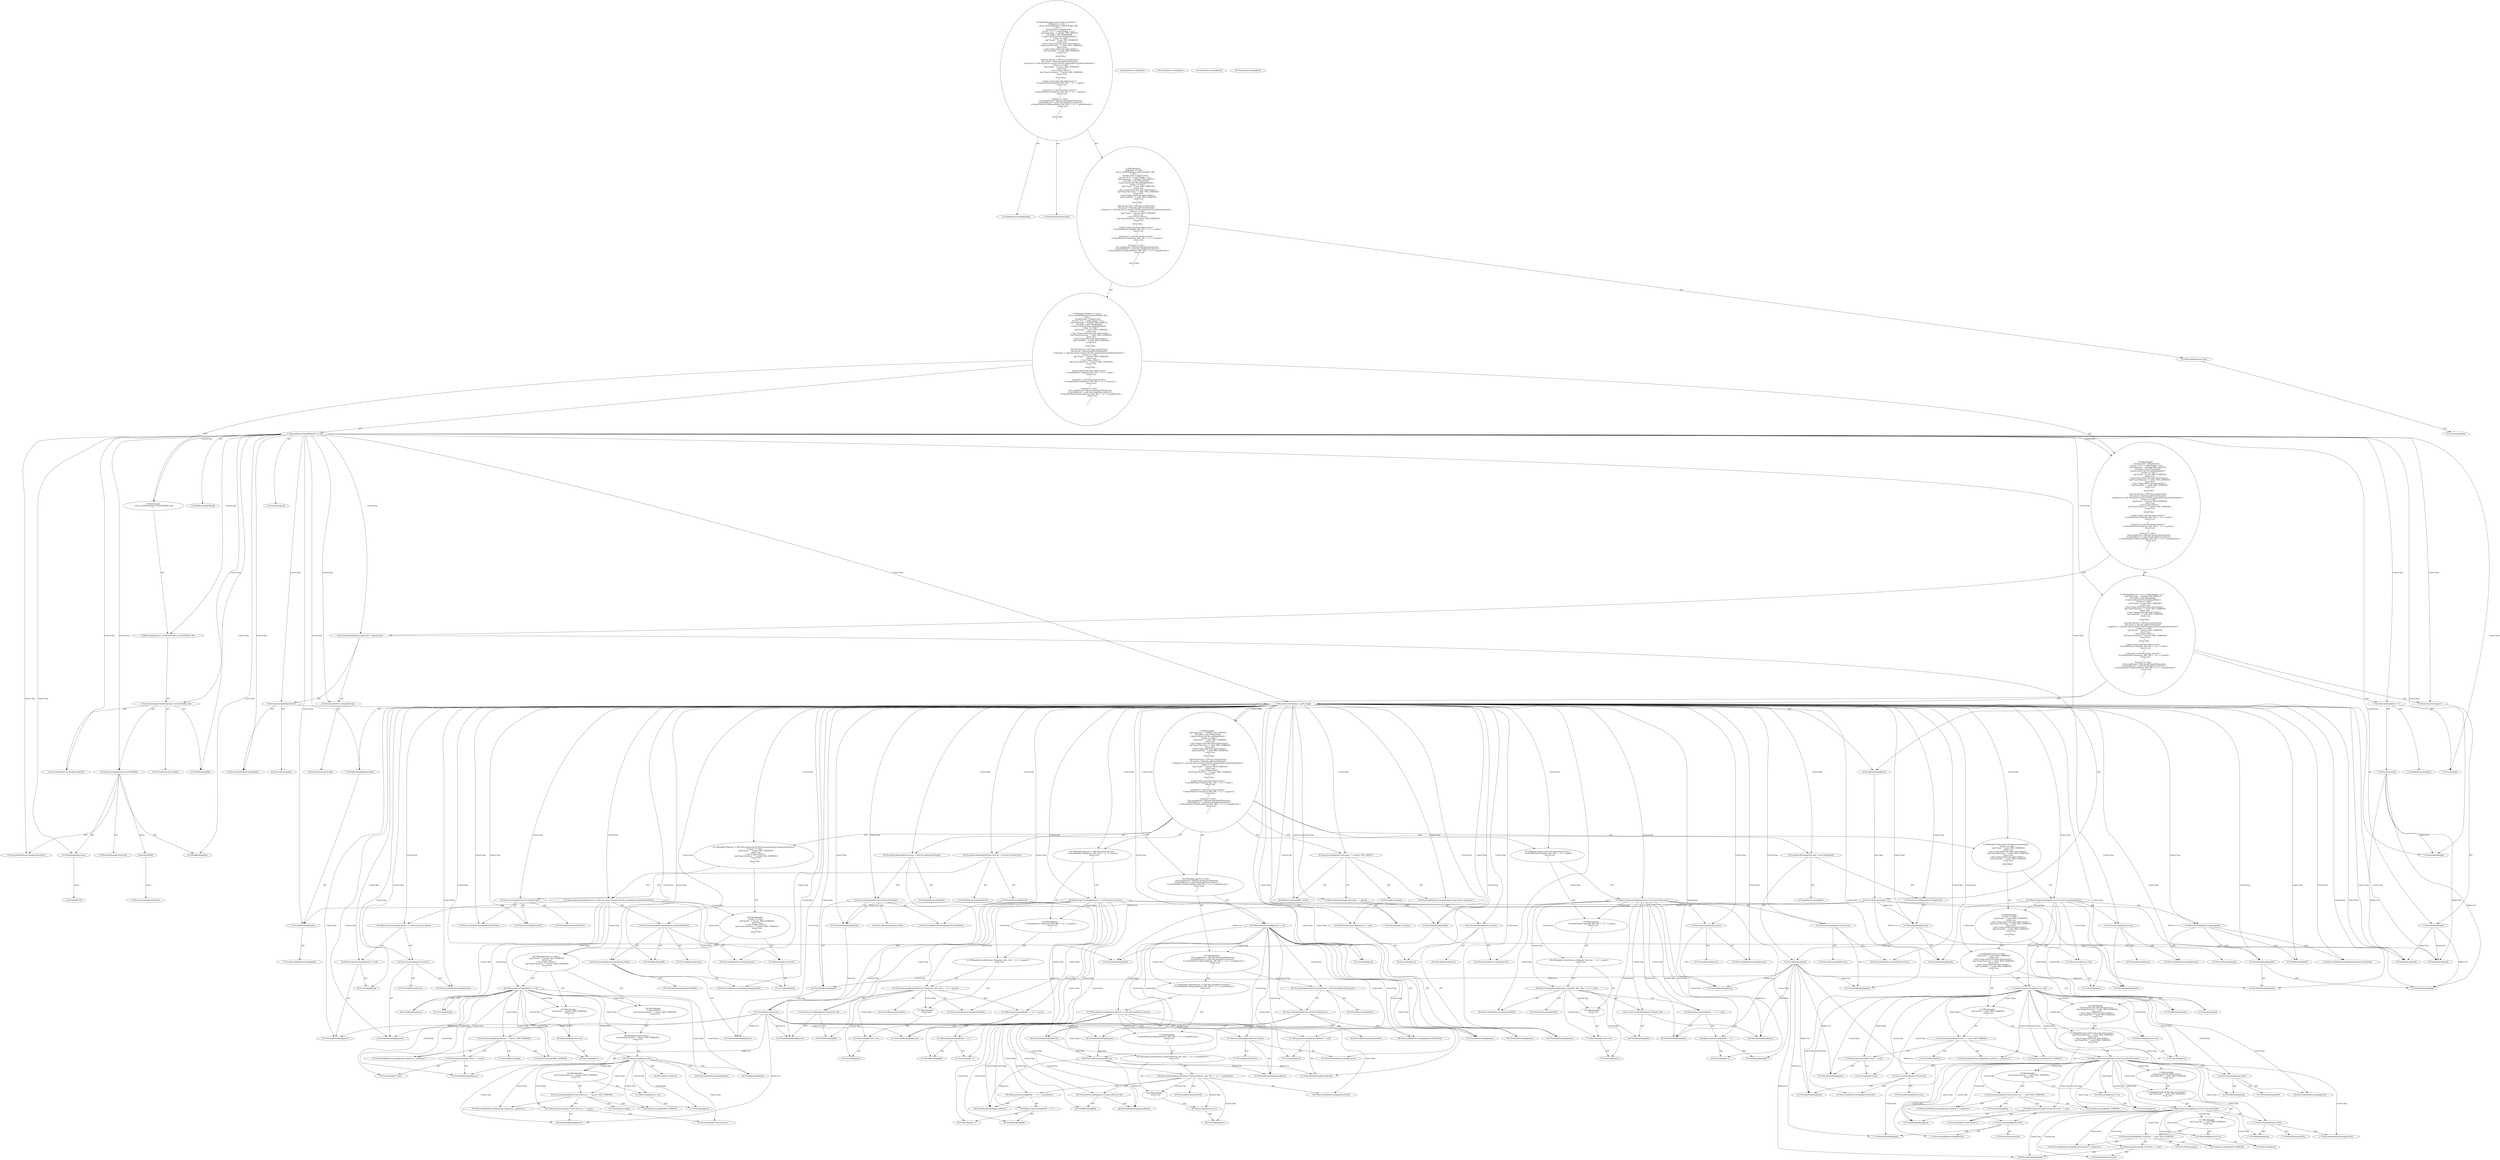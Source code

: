 digraph "checkFile#?" {
0 [label="2:CtTypeReferenceImpl@boolean" shape=ellipse]
1 [label="2:CtVirtualElement@checkFile" shape=ellipse]
2 [label="3:CtFieldReadImpl@filepath" shape=ellipse]
3 [label="3:CtLiteralImpl@null" shape=ellipse]
4 [label="3:CtBinaryOperatorImpl@filepath == null" shape=ellipse]
5 [label="4:CtExecutableReferenceImpl@checkFile()" shape=ellipse]
6 [label="4:CtVirtualElement@checkFile" shape=ellipse]
7 [label="4:CtExecutableReferenceImpl@resolveFile()" shape=ellipse]
8 [label="4:CtVirtualElement@resolveFile" shape=ellipse]
9 [label="4:CtFieldReadImpl@project" shape=ellipse]
10 [label="4:CtFieldReadImpl@file" shape=ellipse]
11 [label="4:CtInvocationImpl@project.resolveFile(file)" shape=ellipse]
12 [label="4:CtFieldReadImpl@file" shape=ellipse]
13 [label="4:CtInvocationImpl@checkFile(project.resolveFile(file), file)" shape=ellipse]
14 [label="4:CtReturnImpl@return checkFile(project.resolveFile(file), file)" shape=ellipse]
15 [label="3:CtBlockImpl@\{
    return checkFile(project.resolveFile(file), file);
\}" shape=ellipse]
16 [label="6:CtVirtualElement@String[]" shape=ellipse]
17 [label="6:CtArrayTypeReferenceImpl@String[]" shape=ellipse]
18 [label="6:CtExecutableReferenceImpl@list()" shape=ellipse]
19 [label="6:CtVirtualElement@list" shape=ellipse]
20 [label="6:CtFieldReadImpl@filepath" shape=ellipse]
21 [label="6:CtInvocationImpl@filepath.list()" shape=ellipse]
22 [label="6:CtVirtualElement@paths" shape=ellipse]
23 [label="6:CtLocalVariableImpl@String[] paths = filepath.list()" shape=ellipse]
24 [label="7:CtTypeReferenceImpl@int" shape=ellipse]
25 [label="7:CtLiteralImpl@0" shape=ellipse]
26 [label="7:CtVirtualElement@i" shape=ellipse]
27 [label="7:CtLocalVariableImpl@int i = 0" shape=ellipse]
28 [label="7:CtVariableReadImpl@i" shape=ellipse]
29 [label="7:CtVariableReadImpl@paths" shape=ellipse]
30 [label="7:CtLocalVariableReferenceImpl@paths" shape=ellipse]
31 [label="7:CtFieldReadImpl@paths.length" shape=ellipse]
32 [label="7:CtBinaryOperatorImpl@i < paths.length" shape=ellipse]
33 [label="7:CtVariableWriteImpl@i" shape=ellipse]
34 [label="7:CtUnaryOperatorImpl@++i" shape=ellipse]
35 [label="8:CtExecutableReferenceImpl@log(java.lang.String,<unknown>)" shape=ellipse]
36 [label="8:CtVirtualElement@log" shape=ellipse]
37 [label="8:CtLiteralImpl@\"Searching \"" shape=ellipse]
38 [label="8:CtVariableReadImpl@paths" shape=ellipse]
39 [label="8:CtVariableReadImpl@i" shape=ellipse]
40 [label="8:CtArrayReadImpl@paths[i]" shape=ellipse]
41 [label="8:CtBinaryOperatorImpl@\"Searching \" + paths[i]" shape=ellipse]
42 [label="8:CtTypeAccessImpl@MSG_DEBUG" shape=ellipse]
43 [label="8:CtInvocationImpl@log(\"Searching \" + paths[i], MSG_DEBUG)" shape=ellipse]
44 [label="9:CtTypeReferenceImpl@File" shape=ellipse]
45 [label="9:CtTypeReferenceImpl@File" shape=ellipse]
46 [label="9:CtVariableReadImpl@paths" shape=ellipse]
47 [label="9:CtVariableReadImpl@i" shape=ellipse]
48 [label="9:CtArrayReadImpl@paths[i]" shape=ellipse]
49 [label="9:CtConstructorCallImpl@new File(paths[i])" shape=ellipse]
50 [label="9:CtVirtualElement@path" shape=ellipse]
51 [label="9:CtLocalVariableImpl@File path = new File(paths[i])" shape=ellipse]
52 [label="10:CtExecutableReferenceImpl@exists()" shape=ellipse]
53 [label="10:CtVirtualElement@exists" shape=ellipse]
54 [label="10:CtVariableReadImpl@path" shape=ellipse]
55 [label="10:CtInvocationImpl@path.exists()" shape=ellipse]
56 [label="10:CtExecutableReferenceImpl@equals(java.lang.String)" shape=ellipse]
57 [label="10:CtVirtualElement@equals" shape=ellipse]
58 [label="10:CtFieldReadImpl@file" shape=ellipse]
59 [label="10:CtVariableReadImpl@paths" shape=ellipse]
60 [label="10:CtVariableReadImpl@i" shape=ellipse]
61 [label="10:CtArrayReadImpl@paths[i]" shape=ellipse]
62 [label="10:CtInvocationImpl@file.equals(paths[i])" shape=ellipse]
63 [label="10:CtBinaryOperatorImpl@path.exists() && file.equals(paths[i])" shape=ellipse]
64 [label="11:CtFieldReadImpl@type" shape=ellipse]
65 [label="11:CtLiteralImpl@null" shape=ellipse]
66 [label="11:CtBinaryOperatorImpl@type == null" shape=ellipse]
67 [label="12:CtExecutableReferenceImpl@log(<unknown>,<unknown>)" shape=ellipse]
68 [label="12:CtVirtualElement@log" shape=ellipse]
69 [label="12:CtLiteralImpl@\"Found: \"" shape=ellipse]
70 [label="12:CtVariableReadImpl@path" shape=ellipse]
71 [label="12:CtBinaryOperatorImpl@\"Found: \" + path" shape=ellipse]
72 [label="12:CtTypeAccessImpl@MSG_VERBOSE" shape=ellipse]
73 [label="12:CtInvocationImpl@log(\"Found: \" + path, MSG_VERBOSE)" shape=ellipse]
74 [label="13:CtLiteralImpl@true" shape=ellipse]
75 [label="13:CtReturnImpl@return true" shape=ellipse]
76 [label="11:CtBlockImpl@\{
    log(\"Found: \" + path, MSG_VERBOSE);
    return true;
\}" shape=ellipse]
77 [label="14:CtExecutableReferenceImpl@isDir()" shape=ellipse]
78 [label="14:CtVirtualElement@isDir" shape=ellipse]
79 [label="14:CtFieldReadImpl@type" shape=ellipse]
80 [label="14:CtInvocationImpl@type.isDir()" shape=ellipse]
81 [label="14:CtExecutableReferenceImpl@isDirectory()" shape=ellipse]
82 [label="14:CtVirtualElement@isDirectory" shape=ellipse]
83 [label="14:CtVariableReadImpl@path" shape=ellipse]
84 [label="14:CtInvocationImpl@path.isDirectory()" shape=ellipse]
85 [label="14:CtBinaryOperatorImpl@type.isDir() && path.isDirectory()" shape=ellipse]
86 [label="15:CtExecutableReferenceImpl@log(<unknown>,<unknown>)" shape=ellipse]
87 [label="15:CtVirtualElement@log" shape=ellipse]
88 [label="15:CtLiteralImpl@\"Found directory: \"" shape=ellipse]
89 [label="15:CtVariableReadImpl@path" shape=ellipse]
90 [label="15:CtBinaryOperatorImpl@\"Found directory: \" + path" shape=ellipse]
91 [label="15:CtTypeAccessImpl@MSG_VERBOSE" shape=ellipse]
92 [label="15:CtInvocationImpl@log(\"Found directory: \" + path, MSG_VERBOSE)" shape=ellipse]
93 [label="16:CtLiteralImpl@true" shape=ellipse]
94 [label="16:CtReturnImpl@return true" shape=ellipse]
95 [label="14:CtBlockImpl@\{
    log(\"Found directory: \" + path, MSG_VERBOSE);
    return true;
\}" shape=ellipse]
96 [label="17:CtExecutableReferenceImpl@isFile()" shape=ellipse]
97 [label="17:CtVirtualElement@isFile" shape=ellipse]
98 [label="17:CtFieldReadImpl@type" shape=ellipse]
99 [label="17:CtInvocationImpl@type.isFile()" shape=ellipse]
100 [label="17:CtExecutableReferenceImpl@isFile()" shape=ellipse]
101 [label="17:CtVirtualElement@isFile" shape=ellipse]
102 [label="17:CtVariableReadImpl@path" shape=ellipse]
103 [label="17:CtInvocationImpl@path.isFile()" shape=ellipse]
104 [label="17:CtBinaryOperatorImpl@type.isFile() && path.isFile()" shape=ellipse]
105 [label="18:CtExecutableReferenceImpl@log(<unknown>,<unknown>)" shape=ellipse]
106 [label="18:CtVirtualElement@log" shape=ellipse]
107 [label="18:CtLiteralImpl@\"Found file: \"" shape=ellipse]
108 [label="18:CtVariableReadImpl@path" shape=ellipse]
109 [label="18:CtBinaryOperatorImpl@\"Found file: \" + path" shape=ellipse]
110 [label="18:CtTypeAccessImpl@MSG_VERBOSE" shape=ellipse]
111 [label="18:CtInvocationImpl@log(\"Found file: \" + path, MSG_VERBOSE)" shape=ellipse]
112 [label="19:CtLiteralImpl@true" shape=ellipse]
113 [label="19:CtReturnImpl@return true" shape=ellipse]
114 [label="17:CtBlockImpl@\{
    log(\"Found file: \" + path, MSG_VERBOSE);
    return true;
\}" shape=ellipse]
115 [label="17:CtIfImpl@if (type.isFile() && path.isFile()) \{
    log(\"Found file: \" + path, MSG_VERBOSE);
    return true;
\}" shape=ellipse]
116 [label="17:CtBlockImpl@
    if (type.isFile() && path.isFile()) \{
        log(\"Found file: \" + path, MSG_VERBOSE);
        return true;
    \}
" shape=ellipse]
117 [label="14:CtIfImpl@if (type.isDir() && path.isDirectory()) \{
    log(\"Found directory: \" + path, MSG_VERBOSE);
    return true;
\} else if (type.isFile() && path.isFile()) \{
    log(\"Found file: \" + path, MSG_VERBOSE);
    return true;
\}" shape=ellipse]
118 [label="14:CtBlockImpl@
    if (type.isDir() && path.isDirectory()) \{
        log(\"Found directory: \" + path, MSG_VERBOSE);
        return true;
    \} else if (type.isFile() && path.isFile()) \{
        log(\"Found file: \" + path, MSG_VERBOSE);
        return true;
    \}
" shape=ellipse]
119 [label="11:CtIfImpl@if (type == null) \{
    log(\"Found: \" + path, MSG_VERBOSE);
    return true;
\} else if (type.isDir() && path.isDirectory()) \{
    log(\"Found directory: \" + path, MSG_VERBOSE);
    return true;
\} else if (type.isFile() && path.isFile()) \{
    log(\"Found file: \" + path, MSG_VERBOSE);
    return true;
\}" shape=ellipse]
120 [label="21:CtLiteralImpl@false" shape=ellipse]
121 [label="21:CtReturnImpl@return false" shape=ellipse]
122 [label="10:CtBlockImpl@\{
    if (type == null) \{
        log(\"Found: \" + path, MSG_VERBOSE);
        return true;
    \} else if (type.isDir() && path.isDirectory()) \{
        log(\"Found directory: \" + path, MSG_VERBOSE);
        return true;
    \} else if (type.isFile() && path.isFile()) \{
        log(\"Found file: \" + path, MSG_VERBOSE);
        return true;
    \}
    return false;
\}" shape=ellipse]
123 [label="10:CtIfImpl@if (path.exists() && file.equals(paths[i])) \{
    if (type == null) \{
        log(\"Found: \" + path, MSG_VERBOSE);
        return true;
    \} else if (type.isDir() && path.isDirectory()) \{
        log(\"Found directory: \" + path, MSG_VERBOSE);
        return true;
    \} else if (type.isFile() && path.isFile()) \{
        log(\"Found file: \" + path, MSG_VERBOSE);
        return true;
    \}
    return false;
\}" shape=ellipse]
124 [label="23:CtTypeReferenceImpl@FileUtils" shape=ellipse]
125 [label="23:CtExecutableReferenceImpl@newFileUtils()" shape=ellipse]
126 [label="23:CtVirtualElement@newFileUtils" shape=ellipse]
127 [label="23:CtTypeAccessImpl@FileUtils" shape=ellipse]
128 [label="23:CtInvocationImpl@FileUtils.newFileUtils()" shape=ellipse]
129 [label="23:CtVirtualElement@fileUtils" shape=ellipse]
130 [label="23:CtLocalVariableImpl@FileUtils fileUtils = FileUtils.newFileUtils()" shape=ellipse]
131 [label="24:CtTypeReferenceImpl@File" shape=ellipse]
132 [label="24:CtExecutableReferenceImpl@getParentFile(File)" shape=ellipse]
133 [label="24:CtVirtualElement@getParentFile" shape=ellipse]
134 [label="24:CtVariableReadImpl@fileUtils" shape=ellipse]
135 [label="24:CtVariableReadImpl@path" shape=ellipse]
136 [label="24:CtInvocationImpl@fileUtils.getParentFile(path)" shape=ellipse]
137 [label="24:CtVirtualElement@parent" shape=ellipse]
138 [label="24:CtLocalVariableImpl@File parent = fileUtils.getParentFile(path)" shape=ellipse]
139 [label="25:CtVariableReadImpl@parent" shape=ellipse]
140 [label="25:CtLiteralImpl@null" shape=ellipse]
141 [label="25:CtBinaryOperatorImpl@(parent != null)" shape=ellipse]
142 [label="25:CtExecutableReferenceImpl@exists()" shape=ellipse]
143 [label="25:CtVirtualElement@exists" shape=ellipse]
144 [label="25:CtVariableReadImpl@parent" shape=ellipse]
145 [label="25:CtInvocationImpl@parent.exists()" shape=ellipse]
146 [label="25:CtBinaryOperatorImpl@((parent != null) && parent.exists())" shape=ellipse]
147 [label="25:CtExecutableReferenceImpl@equals()" shape=ellipse]
148 [label="25:CtVirtualElement@equals" shape=ellipse]
149 [label="25:CtFieldReadImpl@file" shape=ellipse]
150 [label="25:CtExecutableReferenceImpl@getAbsolutePath()" shape=ellipse]
151 [label="25:CtVirtualElement@getAbsolutePath" shape=ellipse]
152 [label="25:CtVariableReadImpl@parent" shape=ellipse]
153 [label="25:CtInvocationImpl@parent.getAbsolutePath()" shape=ellipse]
154 [label="25:CtInvocationImpl@file.equals(parent.getAbsolutePath())" shape=ellipse]
155 [label="25:CtBinaryOperatorImpl@((parent != null) && parent.exists()) && file.equals(parent.getAbsolutePath())" shape=ellipse]
156 [label="26:CtFieldReadImpl@type" shape=ellipse]
157 [label="26:CtLiteralImpl@null" shape=ellipse]
158 [label="26:CtBinaryOperatorImpl@type == null" shape=ellipse]
159 [label="27:CtExecutableReferenceImpl@log(<unknown>,<unknown>)" shape=ellipse]
160 [label="27:CtVirtualElement@log" shape=ellipse]
161 [label="27:CtLiteralImpl@\"Found: \"" shape=ellipse]
162 [label="27:CtVariableReadImpl@parent" shape=ellipse]
163 [label="27:CtBinaryOperatorImpl@\"Found: \" + parent" shape=ellipse]
164 [label="27:CtTypeAccessImpl@MSG_VERBOSE" shape=ellipse]
165 [label="27:CtInvocationImpl@log(\"Found: \" + parent, MSG_VERBOSE)" shape=ellipse]
166 [label="28:CtLiteralImpl@true" shape=ellipse]
167 [label="28:CtReturnImpl@return true" shape=ellipse]
168 [label="26:CtBlockImpl@\{
    log(\"Found: \" + parent, MSG_VERBOSE);
    return true;
\}" shape=ellipse]
169 [label="29:CtExecutableReferenceImpl@isDir()" shape=ellipse]
170 [label="29:CtVirtualElement@isDir" shape=ellipse]
171 [label="29:CtFieldReadImpl@type" shape=ellipse]
172 [label="29:CtInvocationImpl@type.isDir()" shape=ellipse]
173 [label="30:CtExecutableReferenceImpl@log(<unknown>,<unknown>)" shape=ellipse]
174 [label="30:CtVirtualElement@log" shape=ellipse]
175 [label="30:CtLiteralImpl@\"Found directory: \"" shape=ellipse]
176 [label="30:CtVariableReadImpl@parent" shape=ellipse]
177 [label="30:CtBinaryOperatorImpl@\"Found directory: \" + parent" shape=ellipse]
178 [label="30:CtTypeAccessImpl@MSG_VERBOSE" shape=ellipse]
179 [label="30:CtInvocationImpl@log(\"Found directory: \" + parent, MSG_VERBOSE)" shape=ellipse]
180 [label="31:CtLiteralImpl@true" shape=ellipse]
181 [label="31:CtReturnImpl@return true" shape=ellipse]
182 [label="29:CtBlockImpl@\{
    log(\"Found directory: \" + parent, MSG_VERBOSE);
    return true;
\}" shape=ellipse]
183 [label="29:CtIfImpl@if (type.isDir()) \{
    log(\"Found directory: \" + parent, MSG_VERBOSE);
    return true;
\}" shape=ellipse]
184 [label="29:CtBlockImpl@
    if (type.isDir()) \{
        log(\"Found directory: \" + parent, MSG_VERBOSE);
        return true;
    \}
" shape=ellipse]
185 [label="26:CtIfImpl@if (type == null) \{
    log(\"Found: \" + parent, MSG_VERBOSE);
    return true;
\} else if (type.isDir()) \{
    log(\"Found directory: \" + parent, MSG_VERBOSE);
    return true;
\}" shape=ellipse]
186 [label="33:CtLiteralImpl@false" shape=ellipse]
187 [label="33:CtReturnImpl@return false" shape=ellipse]
188 [label="25:CtBlockImpl@\{
    if (type == null) \{
        log(\"Found: \" + parent, MSG_VERBOSE);
        return true;
    \} else if (type.isDir()) \{
        log(\"Found directory: \" + parent, MSG_VERBOSE);
        return true;
    \}
    return false;
\}" shape=ellipse]
189 [label="25:CtIfImpl@if (((parent != null) && parent.exists()) && file.equals(parent.getAbsolutePath())) \{
    if (type == null) \{
        log(\"Found: \" + parent, MSG_VERBOSE);
        return true;
    \} else if (type.isDir()) \{
        log(\"Found directory: \" + parent, MSG_VERBOSE);
        return true;
    \}
    return false;
\}" shape=ellipse]
190 [label="35:CtExecutableReferenceImpl@exists()" shape=ellipse]
191 [label="35:CtVirtualElement@exists" shape=ellipse]
192 [label="35:CtVariableReadImpl@path" shape=ellipse]
193 [label="35:CtInvocationImpl@path.exists()" shape=ellipse]
194 [label="35:CtExecutableReferenceImpl@isDirectory()" shape=ellipse]
195 [label="35:CtVirtualElement@isDirectory" shape=ellipse]
196 [label="35:CtVariableReadImpl@path" shape=ellipse]
197 [label="35:CtInvocationImpl@path.isDirectory()" shape=ellipse]
198 [label="35:CtBinaryOperatorImpl@path.exists() && path.isDirectory()" shape=ellipse]
199 [label="36:CtExecutableReferenceImpl@checkFile()" shape=ellipse]
200 [label="36:CtVirtualElement@checkFile" shape=ellipse]
201 [label="36:CtTypeReferenceImpl@File" shape=ellipse]
202 [label="36:CtVariableReadImpl@path" shape=ellipse]
203 [label="36:CtFieldReadImpl@file" shape=ellipse]
204 [label="36:CtConstructorCallImpl@new File(path, file)" shape=ellipse]
205 [label="36:CtFieldReadImpl@file" shape=ellipse]
206 [label="36:CtLiteralImpl@\" in \"" shape=ellipse]
207 [label="36:CtBinaryOperatorImpl@(file + \" in \")" shape=ellipse]
208 [label="36:CtVariableReadImpl@path" shape=ellipse]
209 [label="36:CtBinaryOperatorImpl@(file + \" in \") + path" shape=ellipse]
210 [label="36:CtInvocationImpl@checkFile(new File(path, file), (file + \" in \") + path)" shape=ellipse]
211 [label="37:CtLiteralImpl@true" shape=ellipse]
212 [label="37:CtReturnImpl@return true" shape=ellipse]
213 [label="36:CtBlockImpl@\{
    return true;
\}" shape=ellipse]
214 [label="36:CtIfImpl@if (checkFile(new File(path, file), (file + \" in \") + path)) \{
    return true;
\}" shape=ellipse]
215 [label="35:CtBlockImpl@\{
    if (checkFile(new File(path, file), (file + \" in \") + path)) \{
        return true;
    \}
\}" shape=ellipse]
216 [label="35:CtIfImpl@if (path.exists() && path.isDirectory()) \{
    if (checkFile(new File(path, file), (file + \" in \") + path)) \{
        return true;
    \}
\}" shape=ellipse]
217 [label="40:CtVariableReadImpl@parent" shape=ellipse]
218 [label="40:CtLiteralImpl@null" shape=ellipse]
219 [label="40:CtBinaryOperatorImpl@(parent != null)" shape=ellipse]
220 [label="40:CtExecutableReferenceImpl@exists()" shape=ellipse]
221 [label="40:CtVirtualElement@exists" shape=ellipse]
222 [label="40:CtVariableReadImpl@parent" shape=ellipse]
223 [label="40:CtInvocationImpl@parent.exists()" shape=ellipse]
224 [label="40:CtBinaryOperatorImpl@(parent != null) && parent.exists()" shape=ellipse]
225 [label="41:CtExecutableReferenceImpl@checkFile()" shape=ellipse]
226 [label="41:CtVirtualElement@checkFile" shape=ellipse]
227 [label="41:CtTypeReferenceImpl@File" shape=ellipse]
228 [label="41:CtVariableReadImpl@parent" shape=ellipse]
229 [label="41:CtFieldReadImpl@file" shape=ellipse]
230 [label="41:CtConstructorCallImpl@new File(parent, file)" shape=ellipse]
231 [label="41:CtFieldReadImpl@file" shape=ellipse]
232 [label="41:CtLiteralImpl@\" in \"" shape=ellipse]
233 [label="41:CtBinaryOperatorImpl@(file + \" in \")" shape=ellipse]
234 [label="41:CtVariableReadImpl@parent" shape=ellipse]
235 [label="41:CtBinaryOperatorImpl@(file + \" in \") + parent" shape=ellipse]
236 [label="41:CtInvocationImpl@checkFile(new File(parent, file), (file + \" in \") + parent)" shape=ellipse]
237 [label="42:CtLiteralImpl@true" shape=ellipse]
238 [label="42:CtReturnImpl@return true" shape=ellipse]
239 [label="41:CtBlockImpl@\{
    return true;
\}" shape=ellipse]
240 [label="41:CtIfImpl@if (checkFile(new File(parent, file), (file + \" in \") + parent)) \{
    return true;
\}" shape=ellipse]
241 [label="40:CtBlockImpl@\{
    if (checkFile(new File(parent, file), (file + \" in \") + parent)) \{
        return true;
    \}
\}" shape=ellipse]
242 [label="40:CtIfImpl@if ((parent != null) && parent.exists()) \{
    if (checkFile(new File(parent, file), (file + \" in \") + parent)) \{
        return true;
    \}
\}" shape=ellipse]
243 [label="45:CtVariableReadImpl@parent" shape=ellipse]
244 [label="45:CtLiteralImpl@null" shape=ellipse]
245 [label="45:CtBinaryOperatorImpl@parent != null" shape=ellipse]
246 [label="46:CtTypeReferenceImpl@File" shape=ellipse]
247 [label="46:CtExecutableReferenceImpl@getParentFile(File)" shape=ellipse]
248 [label="46:CtVirtualElement@getParentFile" shape=ellipse]
249 [label="46:CtVariableReadImpl@fileUtils" shape=ellipse]
250 [label="46:CtVariableReadImpl@parent" shape=ellipse]
251 [label="46:CtInvocationImpl@fileUtils.getParentFile(parent)" shape=ellipse]
252 [label="46:CtVirtualElement@grandParent" shape=ellipse]
253 [label="46:CtLocalVariableImpl@File grandParent = fileUtils.getParentFile(parent)" shape=ellipse]
254 [label="47:CtVariableReadImpl@grandParent" shape=ellipse]
255 [label="47:CtLiteralImpl@null" shape=ellipse]
256 [label="47:CtBinaryOperatorImpl@(grandParent != null)" shape=ellipse]
257 [label="47:CtExecutableReferenceImpl@exists()" shape=ellipse]
258 [label="47:CtVirtualElement@exists" shape=ellipse]
259 [label="47:CtVariableReadImpl@grandParent" shape=ellipse]
260 [label="47:CtInvocationImpl@grandParent.exists()" shape=ellipse]
261 [label="47:CtBinaryOperatorImpl@(grandParent != null) && grandParent.exists()" shape=ellipse]
262 [label="48:CtExecutableReferenceImpl@checkFile()" shape=ellipse]
263 [label="48:CtVirtualElement@checkFile" shape=ellipse]
264 [label="48:CtTypeReferenceImpl@File" shape=ellipse]
265 [label="48:CtVariableReadImpl@grandParent" shape=ellipse]
266 [label="48:CtFieldReadImpl@file" shape=ellipse]
267 [label="48:CtConstructorCallImpl@new File(grandParent, file)" shape=ellipse]
268 [label="48:CtFieldReadImpl@file" shape=ellipse]
269 [label="48:CtLiteralImpl@\" in \"" shape=ellipse]
270 [label="48:CtBinaryOperatorImpl@(file + \" in \")" shape=ellipse]
271 [label="48:CtVariableReadImpl@grandParent" shape=ellipse]
272 [label="48:CtBinaryOperatorImpl@(file + \" in \") + grandParent" shape=ellipse]
273 [label="48:CtInvocationImpl@checkFile(new File(grandParent, file), (file + \" in \") + grandParent)" shape=ellipse]
274 [label="49:CtLiteralImpl@true" shape=ellipse]
275 [label="49:CtReturnImpl@return true" shape=ellipse]
276 [label="48:CtBlockImpl@\{
    return true;
\}" shape=ellipse]
277 [label="48:CtIfImpl@if (checkFile(new File(grandParent, file), (file + \" in \") + grandParent)) \{
    return true;
\}" shape=ellipse]
278 [label="47:CtBlockImpl@\{
    if (checkFile(new File(grandParent, file), (file + \" in \") + grandParent)) \{
        return true;
    \}
\}" shape=ellipse]
279 [label="47:CtIfImpl@if ((grandParent != null) && grandParent.exists()) \{
    if (checkFile(new File(grandParent, file), (file + \" in \") + grandParent)) \{
        return true;
    \}
\}" shape=ellipse]
280 [label="45:CtBlockImpl@\{
    File grandParent = fileUtils.getParentFile(parent);
    if ((grandParent != null) && grandParent.exists()) \{
        if (checkFile(new File(grandParent, file), (file + \" in \") + grandParent)) \{
            return true;
        \}
    \}
\}" shape=ellipse]
281 [label="45:CtIfImpl@if (parent != null) \{
    File grandParent = fileUtils.getParentFile(parent);
    if ((grandParent != null) && grandParent.exists()) \{
        if (checkFile(new File(grandParent, file), (file + \" in \") + grandParent)) \{
            return true;
        \}
    \}
\}" shape=ellipse]
282 [label="7:CtBlockImpl@\{
    log(\"Searching \" + paths[i], MSG_DEBUG);
    File path = new File(paths[i]);
    if (path.exists() && file.equals(paths[i])) \{
        if (type == null) \{
            log(\"Found: \" + path, MSG_VERBOSE);
            return true;
        \} else if (type.isDir() && path.isDirectory()) \{
            log(\"Found directory: \" + path, MSG_VERBOSE);
            return true;
        \} else if (type.isFile() && path.isFile()) \{
            log(\"Found file: \" + path, MSG_VERBOSE);
            return true;
        \}
        return false;
    \}
    FileUtils fileUtils = FileUtils.newFileUtils();
    File parent = fileUtils.getParentFile(path);
    if (((parent != null) && parent.exists()) && file.equals(parent.getAbsolutePath())) \{
        if (type == null) \{
            log(\"Found: \" + parent, MSG_VERBOSE);
            return true;
        \} else if (type.isDir()) \{
            log(\"Found directory: \" + parent, MSG_VERBOSE);
            return true;
        \}
        return false;
    \}
    if (path.exists() && path.isDirectory()) \{
        if (checkFile(new File(path, file), (file + \" in \") + path)) \{
            return true;
        \}
    \}
    if ((parent != null) && parent.exists()) \{
        if (checkFile(new File(parent, file), (file + \" in \") + parent)) \{
            return true;
        \}
    \}
    if (parent != null) \{
        File grandParent = fileUtils.getParentFile(parent);
        if ((grandParent != null) && grandParent.exists()) \{
            if (checkFile(new File(grandParent, file), (file + \" in \") + grandParent)) \{
                return true;
            \}
        \}
    \}
\}" shape=ellipse]
283 [label="7:CtForImpl@for (int i = 0; i < paths.length; ++i) \{
    log(\"Searching \" + paths[i], MSG_DEBUG);
    File path = new File(paths[i]);
    if (path.exists() && file.equals(paths[i])) \{
        if (type == null) \{
            log(\"Found: \" + path, MSG_VERBOSE);
            return true;
        \} else if (type.isDir() && path.isDirectory()) \{
            log(\"Found directory: \" + path, MSG_VERBOSE);
            return true;
        \} else if (type.isFile() && path.isFile()) \{
            log(\"Found file: \" + path, MSG_VERBOSE);
            return true;
        \}
        return false;
    \}
    FileUtils fileUtils = FileUtils.newFileUtils();
    File parent = fileUtils.getParentFile(path);
    if (((parent != null) && parent.exists()) && file.equals(parent.getAbsolutePath())) \{
        if (type == null) \{
            log(\"Found: \" + parent, MSG_VERBOSE);
            return true;
        \} else if (type.isDir()) \{
            log(\"Found directory: \" + parent, MSG_VERBOSE);
            return true;
        \}
        return false;
    \}
    if (path.exists() && path.isDirectory()) \{
        if (checkFile(new File(path, file), (file + \" in \") + path)) \{
            return true;
        \}
    \}
    if ((parent != null) && parent.exists()) \{
        if (checkFile(new File(parent, file), (file + \" in \") + parent)) \{
            return true;
        \}
    \}
    if (parent != null) \{
        File grandParent = fileUtils.getParentFile(parent);
        if ((grandParent != null) && grandParent.exists()) \{
            if (checkFile(new File(grandParent, file), (file + \" in \") + grandParent)) \{
                return true;
            \}
        \}
    \}
\}" shape=ellipse]
284 [label="5:CtBlockImpl@\{
    String[] paths = filepath.list();
    for (int i = 0; i < paths.length; ++i) \{
        log(\"Searching \" + paths[i], MSG_DEBUG);
        File path = new File(paths[i]);
        if (path.exists() && file.equals(paths[i])) \{
            if (type == null) \{
                log(\"Found: \" + path, MSG_VERBOSE);
                return true;
            \} else if (type.isDir() && path.isDirectory()) \{
                log(\"Found directory: \" + path, MSG_VERBOSE);
                return true;
            \} else if (type.isFile() && path.isFile()) \{
                log(\"Found file: \" + path, MSG_VERBOSE);
                return true;
            \}
            return false;
        \}
        FileUtils fileUtils = FileUtils.newFileUtils();
        File parent = fileUtils.getParentFile(path);
        if (((parent != null) && parent.exists()) && file.equals(parent.getAbsolutePath())) \{
            if (type == null) \{
                log(\"Found: \" + parent, MSG_VERBOSE);
                return true;
            \} else if (type.isDir()) \{
                log(\"Found directory: \" + parent, MSG_VERBOSE);
                return true;
            \}
            return false;
        \}
        if (path.exists() && path.isDirectory()) \{
            if (checkFile(new File(path, file), (file + \" in \") + path)) \{
                return true;
            \}
        \}
        if ((parent != null) && parent.exists()) \{
            if (checkFile(new File(parent, file), (file + \" in \") + parent)) \{
                return true;
            \}
        \}
        if (parent != null) \{
            File grandParent = fileUtils.getParentFile(parent);
            if ((grandParent != null) && grandParent.exists()) \{
                if (checkFile(new File(grandParent, file), (file + \" in \") + grandParent)) \{
                    return true;
                \}
            \}
        \}
    \}
\}" shape=ellipse]
285 [label="3:CtIfImpl@if (filepath == null) \{
    return checkFile(project.resolveFile(file), file);
\} else \{
    String[] paths = filepath.list();
    for (int i = 0; i < paths.length; ++i) \{
        log(\"Searching \" + paths[i], MSG_DEBUG);
        File path = new File(paths[i]);
        if (path.exists() && file.equals(paths[i])) \{
            if (type == null) \{
                log(\"Found: \" + path, MSG_VERBOSE);
                return true;
            \} else if (type.isDir() && path.isDirectory()) \{
                log(\"Found directory: \" + path, MSG_VERBOSE);
                return true;
            \} else if (type.isFile() && path.isFile()) \{
                log(\"Found file: \" + path, MSG_VERBOSE);
                return true;
            \}
            return false;
        \}
        FileUtils fileUtils = FileUtils.newFileUtils();
        File parent = fileUtils.getParentFile(path);
        if (((parent != null) && parent.exists()) && file.equals(parent.getAbsolutePath())) \{
            if (type == null) \{
                log(\"Found: \" + parent, MSG_VERBOSE);
                return true;
            \} else if (type.isDir()) \{
                log(\"Found directory: \" + parent, MSG_VERBOSE);
                return true;
            \}
            return false;
        \}
        if (path.exists() && path.isDirectory()) \{
            if (checkFile(new File(path, file), (file + \" in \") + path)) \{
                return true;
            \}
        \}
        if ((parent != null) && parent.exists()) \{
            if (checkFile(new File(parent, file), (file + \" in \") + parent)) \{
                return true;
            \}
        \}
        if (parent != null) \{
            File grandParent = fileUtils.getParentFile(parent);
            if ((grandParent != null) && grandParent.exists()) \{
                if (checkFile(new File(grandParent, file), (file + \" in \") + grandParent)) \{
                    return true;
                \}
            \}
        \}
    \}
\}" shape=ellipse]
286 [label="55:CtLiteralImpl@false" shape=ellipse]
287 [label="55:CtReturnImpl@return false" shape=ellipse]
288 [label="2:CtBlockImpl@\{
    if (filepath == null) \{
        return checkFile(project.resolveFile(file), file);
    \} else \{
        String[] paths = filepath.list();
        for (int i = 0; i < paths.length; ++i) \{
            log(\"Searching \" + paths[i], MSG_DEBUG);
            File path = new File(paths[i]);
            if (path.exists() && file.equals(paths[i])) \{
                if (type == null) \{
                    log(\"Found: \" + path, MSG_VERBOSE);
                    return true;
                \} else if (type.isDir() && path.isDirectory()) \{
                    log(\"Found directory: \" + path, MSG_VERBOSE);
                    return true;
                \} else if (type.isFile() && path.isFile()) \{
                    log(\"Found file: \" + path, MSG_VERBOSE);
                    return true;
                \}
                return false;
            \}
            FileUtils fileUtils = FileUtils.newFileUtils();
            File parent = fileUtils.getParentFile(path);
            if (((parent != null) && parent.exists()) && file.equals(parent.getAbsolutePath())) \{
                if (type == null) \{
                    log(\"Found: \" + parent, MSG_VERBOSE);
                    return true;
                \} else if (type.isDir()) \{
                    log(\"Found directory: \" + parent, MSG_VERBOSE);
                    return true;
                \}
                return false;
            \}
            if (path.exists() && path.isDirectory()) \{
                if (checkFile(new File(path, file), (file + \" in \") + path)) \{
                    return true;
                \}
            \}
            if ((parent != null) && parent.exists()) \{
                if (checkFile(new File(parent, file), (file + \" in \") + parent)) \{
                    return true;
                \}
            \}
            if (parent != null) \{
                File grandParent = fileUtils.getParentFile(parent);
                if ((grandParent != null) && grandParent.exists()) \{
                    if (checkFile(new File(grandParent, file), (file + \" in \") + grandParent)) \{
                        return true;
                    \}
                \}
            \}
        \}
    \}
    return false;
\}" shape=ellipse]
289 [label="2:CtMethodImpl@private boolean checkFile() \{
    if (filepath == null) \{
        return checkFile(project.resolveFile(file), file);
    \} else \{
        String[] paths = filepath.list();
        for (int i = 0; i < paths.length; ++i) \{
            log(\"Searching \" + paths[i], MSG_DEBUG);
            File path = new File(paths[i]);
            if (path.exists() && file.equals(paths[i])) \{
                if (type == null) \{
                    log(\"Found: \" + path, MSG_VERBOSE);
                    return true;
                \} else if (type.isDir() && path.isDirectory()) \{
                    log(\"Found directory: \" + path, MSG_VERBOSE);
                    return true;
                \} else if (type.isFile() && path.isFile()) \{
                    log(\"Found file: \" + path, MSG_VERBOSE);
                    return true;
                \}
                return false;
            \}
            FileUtils fileUtils = FileUtils.newFileUtils();
            File parent = fileUtils.getParentFile(path);
            if (((parent != null) && parent.exists()) && file.equals(parent.getAbsolutePath())) \{
                if (type == null) \{
                    log(\"Found: \" + parent, MSG_VERBOSE);
                    return true;
                \} else if (type.isDir()) \{
                    log(\"Found directory: \" + parent, MSG_VERBOSE);
                    return true;
                \}
                return false;
            \}
            if (path.exists() && path.isDirectory()) \{
                if (checkFile(new File(path, file), (file + \" in \") + path)) \{
                    return true;
                \}
            \}
            if ((parent != null) && parent.exists()) \{
                if (checkFile(new File(parent, file), (file + \" in \") + parent)) \{
                    return true;
                \}
            \}
            if (parent != null) \{
                File grandParent = fileUtils.getParentFile(parent);
                if ((grandParent != null) && grandParent.exists()) \{
                    if (checkFile(new File(grandParent, file), (file + \" in \") + grandParent)) \{
                        return true;
                    \}
                \}
            \}
        \}
    \}
    return false;
\}" shape=ellipse]
290 [label="4:Delete@DELETE" shape=ellipse]
291 [label="4:Insert@INSERT" shape=ellipse]
292 [label="4:CtInvocationImpl@getProject()" shape=ellipse]
4 -> 2 [label="AST"];
4 -> 3 [label="AST"];
4 -> 15 [label="Control Dep"];
4 -> 14 [label="Control Dep"];
4 -> 13 [label="Control Dep"];
4 -> 5 [label="Control Dep"];
4 -> 11 [label="Control Dep"];
4 -> 7 [label="Control Dep"];
4 -> 9 [label="Control Dep"];
4 -> 10 [label="Control Dep"];
4 -> 12 [label="Control Dep"];
4 -> 284 [label="Control Dep"];
4 -> 23 [label="Control Dep"];
4 -> 17 [label="Control Dep"];
4 -> 21 [label="Control Dep"];
4 -> 18 [label="Control Dep"];
4 -> 20 [label="Control Dep"];
4 -> 283 [label="Control Dep"];
4 -> 27 [label="Control Dep"];
4 -> 25 [label="Control Dep"];
4 -> 32 [label="Control Dep"];
4 -> 28 [label="Control Dep"];
4 -> 31 [label="Control Dep"];
4 -> 29 [label="Control Dep"];
4 -> 34 [label="Control Dep"];
4 -> 33 [label="Control Dep"];
9 -> 290 [label="Action"];
11 -> 8 [label="AST"];
11 -> 9 [label="AST"];
11 -> 7 [label="AST"];
11 -> 10 [label="AST"];
11 -> 291 [label="Action"];
13 -> 6 [label="AST"];
13 -> 5 [label="AST"];
13 -> 11 [label="AST"];
13 -> 12 [label="AST"];
14 -> 13 [label="AST"];
15 -> 14 [label="AST"];
17 -> 16 [label="AST"];
20 -> 22 [label="Data Dep"];
21 -> 19 [label="AST"];
21 -> 20 [label="AST"];
21 -> 18 [label="AST"];
22 -> 29 [label="Define-Use"];
22 -> 38 [label="Define-Use"];
22 -> 40 [label="Define-Use"];
22 -> 46 [label="Define-Use"];
22 -> 48 [label="Define-Use"];
22 -> 59 [label="Define-Use"];
22 -> 61 [label="Define-Use"];
23 -> 22 [label="AST"];
23 -> 17 [label="AST"];
23 -> 21 [label="AST"];
26 -> 28 [label="Define-Use"];
26 -> 39 [label="Define-Use"];
26 -> 47 [label="Define-Use"];
26 -> 60 [label="Define-Use"];
27 -> 26 [label="AST"];
27 -> 24 [label="AST"];
27 -> 25 [label="AST"];
29 -> 30 [label="AST"];
31 -> 29 [label="AST"];
32 -> 28 [label="AST"];
32 -> 31 [label="AST"];
32 -> 282 [label="Control Dep"];
32 -> 43 [label="Control Dep"];
32 -> 35 [label="Control Dep"];
32 -> 41 [label="Control Dep"];
32 -> 37 [label="Control Dep"];
32 -> 40 [label="Control Dep"];
32 -> 38 [label="Control Dep"];
32 -> 39 [label="Control Dep"];
32 -> 42 [label="Control Dep"];
32 -> 51 [label="Control Dep"];
32 -> 49 [label="Control Dep"];
32 -> 48 [label="Control Dep"];
32 -> 46 [label="Control Dep"];
32 -> 47 [label="Control Dep"];
32 -> 123 [label="Control Dep"];
32 -> 63 [label="Control Dep"];
32 -> 55 [label="Control Dep"];
32 -> 52 [label="Control Dep"];
32 -> 54 [label="Control Dep"];
32 -> 62 [label="Control Dep"];
32 -> 56 [label="Control Dep"];
32 -> 58 [label="Control Dep"];
32 -> 61 [label="Control Dep"];
32 -> 59 [label="Control Dep"];
32 -> 60 [label="Control Dep"];
32 -> 130 [label="Control Dep"];
32 -> 128 [label="Control Dep"];
32 -> 125 [label="Control Dep"];
32 -> 127 [label="Control Dep"];
32 -> 138 [label="Control Dep"];
32 -> 136 [label="Control Dep"];
32 -> 132 [label="Control Dep"];
32 -> 134 [label="Control Dep"];
32 -> 135 [label="Control Dep"];
32 -> 189 [label="Control Dep"];
32 -> 155 [label="Control Dep"];
32 -> 146 [label="Control Dep"];
32 -> 141 [label="Control Dep"];
32 -> 139 [label="Control Dep"];
32 -> 140 [label="Control Dep"];
32 -> 145 [label="Control Dep"];
32 -> 142 [label="Control Dep"];
32 -> 144 [label="Control Dep"];
32 -> 154 [label="Control Dep"];
32 -> 147 [label="Control Dep"];
32 -> 149 [label="Control Dep"];
32 -> 153 [label="Control Dep"];
32 -> 150 [label="Control Dep"];
32 -> 152 [label="Control Dep"];
32 -> 216 [label="Control Dep"];
32 -> 198 [label="Control Dep"];
32 -> 193 [label="Control Dep"];
32 -> 190 [label="Control Dep"];
32 -> 192 [label="Control Dep"];
32 -> 197 [label="Control Dep"];
32 -> 194 [label="Control Dep"];
32 -> 196 [label="Control Dep"];
32 -> 242 [label="Control Dep"];
32 -> 224 [label="Control Dep"];
32 -> 219 [label="Control Dep"];
32 -> 217 [label="Control Dep"];
32 -> 218 [label="Control Dep"];
32 -> 223 [label="Control Dep"];
32 -> 220 [label="Control Dep"];
32 -> 222 [label="Control Dep"];
32 -> 281 [label="Control Dep"];
32 -> 245 [label="Control Dep"];
32 -> 243 [label="Control Dep"];
32 -> 244 [label="Control Dep"];
33 -> 39 [label="Define-Use"];
33 -> 47 [label="Define-Use"];
33 -> 60 [label="Define-Use"];
34 -> 33 [label="AST"];
40 -> 38 [label="AST"];
40 -> 39 [label="AST"];
41 -> 37 [label="AST"];
41 -> 40 [label="AST"];
43 -> 36 [label="AST"];
43 -> 35 [label="AST"];
43 -> 41 [label="AST"];
43 -> 42 [label="AST"];
48 -> 46 [label="AST"];
48 -> 47 [label="AST"];
48 -> 50 [label="Data Dep"];
49 -> 48 [label="AST"];
50 -> 54 [label="Define-Use"];
50 -> 70 [label="Define-Use"];
50 -> 83 [label="Define-Use"];
50 -> 89 [label="Define-Use"];
50 -> 102 [label="Define-Use"];
50 -> 108 [label="Define-Use"];
50 -> 135 [label="Define-Use"];
50 -> 192 [label="Define-Use"];
50 -> 196 [label="Define-Use"];
50 -> 202 [label="Define-Use"];
50 -> 208 [label="Define-Use"];
51 -> 50 [label="AST"];
51 -> 44 [label="AST"];
51 -> 49 [label="AST"];
55 -> 53 [label="AST"];
55 -> 54 [label="AST"];
55 -> 52 [label="AST"];
61 -> 59 [label="AST"];
61 -> 60 [label="AST"];
62 -> 57 [label="AST"];
62 -> 58 [label="AST"];
62 -> 56 [label="AST"];
62 -> 61 [label="AST"];
63 -> 55 [label="AST"];
63 -> 62 [label="AST"];
63 -> 122 [label="Control Dep"];
63 -> 119 [label="Control Dep"];
63 -> 66 [label="Control Dep"];
63 -> 64 [label="Control Dep"];
63 -> 65 [label="Control Dep"];
63 -> 121 [label="Control Dep"];
63 -> 120 [label="Control Dep"];
66 -> 64 [label="AST"];
66 -> 65 [label="AST"];
66 -> 76 [label="Control Dep"];
66 -> 73 [label="Control Dep"];
66 -> 67 [label="Control Dep"];
66 -> 71 [label="Control Dep"];
66 -> 69 [label="Control Dep"];
66 -> 70 [label="Control Dep"];
66 -> 72 [label="Control Dep"];
66 -> 75 [label="Control Dep"];
66 -> 74 [label="Control Dep"];
66 -> 118 [label="Control Dep"];
66 -> 117 [label="Control Dep"];
66 -> 85 [label="Control Dep"];
66 -> 80 [label="Control Dep"];
66 -> 77 [label="Control Dep"];
66 -> 79 [label="Control Dep"];
66 -> 84 [label="Control Dep"];
66 -> 81 [label="Control Dep"];
66 -> 83 [label="Control Dep"];
71 -> 69 [label="AST"];
71 -> 70 [label="AST"];
73 -> 68 [label="AST"];
73 -> 67 [label="AST"];
73 -> 71 [label="AST"];
73 -> 72 [label="AST"];
75 -> 74 [label="AST"];
76 -> 73 [label="AST"];
76 -> 75 [label="AST"];
80 -> 78 [label="AST"];
80 -> 79 [label="AST"];
80 -> 77 [label="AST"];
84 -> 82 [label="AST"];
84 -> 83 [label="AST"];
84 -> 81 [label="AST"];
85 -> 80 [label="AST"];
85 -> 84 [label="AST"];
85 -> 95 [label="Control Dep"];
85 -> 92 [label="Control Dep"];
85 -> 86 [label="Control Dep"];
85 -> 90 [label="Control Dep"];
85 -> 88 [label="Control Dep"];
85 -> 89 [label="Control Dep"];
85 -> 91 [label="Control Dep"];
85 -> 94 [label="Control Dep"];
85 -> 93 [label="Control Dep"];
85 -> 116 [label="Control Dep"];
85 -> 115 [label="Control Dep"];
85 -> 104 [label="Control Dep"];
85 -> 99 [label="Control Dep"];
85 -> 96 [label="Control Dep"];
85 -> 98 [label="Control Dep"];
85 -> 103 [label="Control Dep"];
85 -> 100 [label="Control Dep"];
85 -> 102 [label="Control Dep"];
90 -> 88 [label="AST"];
90 -> 89 [label="AST"];
92 -> 87 [label="AST"];
92 -> 86 [label="AST"];
92 -> 90 [label="AST"];
92 -> 91 [label="AST"];
94 -> 93 [label="AST"];
95 -> 92 [label="AST"];
95 -> 94 [label="AST"];
99 -> 97 [label="AST"];
99 -> 98 [label="AST"];
99 -> 96 [label="AST"];
103 -> 101 [label="AST"];
103 -> 102 [label="AST"];
103 -> 100 [label="AST"];
104 -> 99 [label="AST"];
104 -> 103 [label="AST"];
104 -> 114 [label="Control Dep"];
104 -> 111 [label="Control Dep"];
104 -> 105 [label="Control Dep"];
104 -> 109 [label="Control Dep"];
104 -> 107 [label="Control Dep"];
104 -> 108 [label="Control Dep"];
104 -> 110 [label="Control Dep"];
104 -> 113 [label="Control Dep"];
104 -> 112 [label="Control Dep"];
109 -> 107 [label="AST"];
109 -> 108 [label="AST"];
111 -> 106 [label="AST"];
111 -> 105 [label="AST"];
111 -> 109 [label="AST"];
111 -> 110 [label="AST"];
113 -> 112 [label="AST"];
114 -> 111 [label="AST"];
114 -> 113 [label="AST"];
115 -> 104 [label="AST"];
115 -> 114 [label="AST"];
116 -> 115 [label="AST"];
117 -> 85 [label="AST"];
117 -> 95 [label="AST"];
117 -> 116 [label="AST"];
118 -> 117 [label="AST"];
119 -> 66 [label="AST"];
119 -> 76 [label="AST"];
119 -> 118 [label="AST"];
121 -> 120 [label="AST"];
122 -> 119 [label="AST"];
122 -> 121 [label="AST"];
123 -> 63 [label="AST"];
123 -> 122 [label="AST"];
128 -> 126 [label="AST"];
128 -> 127 [label="AST"];
128 -> 125 [label="AST"];
129 -> 134 [label="Define-Use"];
129 -> 249 [label="Define-Use"];
130 -> 129 [label="AST"];
130 -> 124 [label="AST"];
130 -> 128 [label="AST"];
134 -> 137 [label="Data Dep"];
135 -> 137 [label="Data Dep"];
136 -> 133 [label="AST"];
136 -> 134 [label="AST"];
136 -> 132 [label="AST"];
136 -> 135 [label="AST"];
137 -> 139 [label="Define-Use"];
137 -> 144 [label="Define-Use"];
137 -> 152 [label="Define-Use"];
137 -> 162 [label="Define-Use"];
137 -> 176 [label="Define-Use"];
137 -> 217 [label="Define-Use"];
137 -> 222 [label="Define-Use"];
137 -> 228 [label="Define-Use"];
137 -> 234 [label="Define-Use"];
137 -> 243 [label="Define-Use"];
137 -> 250 [label="Define-Use"];
138 -> 137 [label="AST"];
138 -> 131 [label="AST"];
138 -> 136 [label="AST"];
141 -> 139 [label="AST"];
141 -> 140 [label="AST"];
145 -> 143 [label="AST"];
145 -> 144 [label="AST"];
145 -> 142 [label="AST"];
146 -> 141 [label="AST"];
146 -> 145 [label="AST"];
153 -> 151 [label="AST"];
153 -> 152 [label="AST"];
153 -> 150 [label="AST"];
154 -> 148 [label="AST"];
154 -> 149 [label="AST"];
154 -> 147 [label="AST"];
154 -> 153 [label="AST"];
155 -> 146 [label="AST"];
155 -> 154 [label="AST"];
155 -> 188 [label="Control Dep"];
155 -> 185 [label="Control Dep"];
155 -> 158 [label="Control Dep"];
155 -> 156 [label="Control Dep"];
155 -> 157 [label="Control Dep"];
155 -> 187 [label="Control Dep"];
155 -> 186 [label="Control Dep"];
158 -> 156 [label="AST"];
158 -> 157 [label="AST"];
158 -> 168 [label="Control Dep"];
158 -> 165 [label="Control Dep"];
158 -> 159 [label="Control Dep"];
158 -> 163 [label="Control Dep"];
158 -> 161 [label="Control Dep"];
158 -> 162 [label="Control Dep"];
158 -> 164 [label="Control Dep"];
158 -> 167 [label="Control Dep"];
158 -> 166 [label="Control Dep"];
158 -> 184 [label="Control Dep"];
158 -> 183 [label="Control Dep"];
158 -> 172 [label="Control Dep"];
158 -> 169 [label="Control Dep"];
158 -> 171 [label="Control Dep"];
163 -> 161 [label="AST"];
163 -> 162 [label="AST"];
165 -> 160 [label="AST"];
165 -> 159 [label="AST"];
165 -> 163 [label="AST"];
165 -> 164 [label="AST"];
167 -> 166 [label="AST"];
168 -> 165 [label="AST"];
168 -> 167 [label="AST"];
172 -> 170 [label="AST"];
172 -> 171 [label="AST"];
172 -> 169 [label="AST"];
172 -> 182 [label="Control Dep"];
172 -> 179 [label="Control Dep"];
172 -> 173 [label="Control Dep"];
172 -> 177 [label="Control Dep"];
172 -> 175 [label="Control Dep"];
172 -> 176 [label="Control Dep"];
172 -> 178 [label="Control Dep"];
172 -> 181 [label="Control Dep"];
172 -> 180 [label="Control Dep"];
177 -> 175 [label="AST"];
177 -> 176 [label="AST"];
179 -> 174 [label="AST"];
179 -> 173 [label="AST"];
179 -> 177 [label="AST"];
179 -> 178 [label="AST"];
181 -> 180 [label="AST"];
182 -> 179 [label="AST"];
182 -> 181 [label="AST"];
183 -> 172 [label="AST"];
183 -> 182 [label="AST"];
184 -> 183 [label="AST"];
185 -> 158 [label="AST"];
185 -> 168 [label="AST"];
185 -> 184 [label="AST"];
187 -> 186 [label="AST"];
188 -> 185 [label="AST"];
188 -> 187 [label="AST"];
189 -> 155 [label="AST"];
189 -> 188 [label="AST"];
193 -> 191 [label="AST"];
193 -> 192 [label="AST"];
193 -> 190 [label="AST"];
197 -> 195 [label="AST"];
197 -> 196 [label="AST"];
197 -> 194 [label="AST"];
198 -> 193 [label="AST"];
198 -> 197 [label="AST"];
198 -> 215 [label="Control Dep"];
198 -> 214 [label="Control Dep"];
198 -> 210 [label="Control Dep"];
198 -> 199 [label="Control Dep"];
198 -> 204 [label="Control Dep"];
198 -> 202 [label="Control Dep"];
198 -> 203 [label="Control Dep"];
198 -> 209 [label="Control Dep"];
198 -> 207 [label="Control Dep"];
198 -> 205 [label="Control Dep"];
198 -> 206 [label="Control Dep"];
198 -> 208 [label="Control Dep"];
204 -> 202 [label="AST"];
204 -> 203 [label="AST"];
207 -> 205 [label="AST"];
207 -> 206 [label="AST"];
209 -> 207 [label="AST"];
209 -> 208 [label="AST"];
210 -> 200 [label="AST"];
210 -> 199 [label="AST"];
210 -> 204 [label="AST"];
210 -> 209 [label="AST"];
210 -> 213 [label="Control Dep"];
210 -> 212 [label="Control Dep"];
210 -> 211 [label="Control Dep"];
212 -> 211 [label="AST"];
213 -> 212 [label="AST"];
214 -> 210 [label="AST"];
214 -> 213 [label="AST"];
215 -> 214 [label="AST"];
216 -> 198 [label="AST"];
216 -> 215 [label="AST"];
219 -> 217 [label="AST"];
219 -> 218 [label="AST"];
223 -> 221 [label="AST"];
223 -> 222 [label="AST"];
223 -> 220 [label="AST"];
224 -> 219 [label="AST"];
224 -> 223 [label="AST"];
224 -> 241 [label="Control Dep"];
224 -> 240 [label="Control Dep"];
224 -> 236 [label="Control Dep"];
224 -> 225 [label="Control Dep"];
224 -> 230 [label="Control Dep"];
224 -> 228 [label="Control Dep"];
224 -> 229 [label="Control Dep"];
224 -> 235 [label="Control Dep"];
224 -> 233 [label="Control Dep"];
224 -> 231 [label="Control Dep"];
224 -> 232 [label="Control Dep"];
224 -> 234 [label="Control Dep"];
230 -> 228 [label="AST"];
230 -> 229 [label="AST"];
233 -> 231 [label="AST"];
233 -> 232 [label="AST"];
235 -> 233 [label="AST"];
235 -> 234 [label="AST"];
236 -> 226 [label="AST"];
236 -> 225 [label="AST"];
236 -> 230 [label="AST"];
236 -> 235 [label="AST"];
236 -> 239 [label="Control Dep"];
236 -> 238 [label="Control Dep"];
236 -> 237 [label="Control Dep"];
238 -> 237 [label="AST"];
239 -> 238 [label="AST"];
240 -> 236 [label="AST"];
240 -> 239 [label="AST"];
241 -> 240 [label="AST"];
242 -> 224 [label="AST"];
242 -> 241 [label="AST"];
245 -> 243 [label="AST"];
245 -> 244 [label="AST"];
245 -> 280 [label="Control Dep"];
245 -> 253 [label="Control Dep"];
245 -> 251 [label="Control Dep"];
245 -> 247 [label="Control Dep"];
245 -> 249 [label="Control Dep"];
245 -> 250 [label="Control Dep"];
245 -> 279 [label="Control Dep"];
245 -> 261 [label="Control Dep"];
245 -> 256 [label="Control Dep"];
245 -> 254 [label="Control Dep"];
245 -> 255 [label="Control Dep"];
245 -> 260 [label="Control Dep"];
245 -> 257 [label="Control Dep"];
245 -> 259 [label="Control Dep"];
249 -> 252 [label="Data Dep"];
250 -> 252 [label="Data Dep"];
251 -> 248 [label="AST"];
251 -> 249 [label="AST"];
251 -> 247 [label="AST"];
251 -> 250 [label="AST"];
252 -> 254 [label="Define-Use"];
252 -> 259 [label="Define-Use"];
252 -> 265 [label="Define-Use"];
252 -> 271 [label="Define-Use"];
253 -> 252 [label="AST"];
253 -> 246 [label="AST"];
253 -> 251 [label="AST"];
256 -> 254 [label="AST"];
256 -> 255 [label="AST"];
260 -> 258 [label="AST"];
260 -> 259 [label="AST"];
260 -> 257 [label="AST"];
261 -> 256 [label="AST"];
261 -> 260 [label="AST"];
261 -> 278 [label="Control Dep"];
261 -> 277 [label="Control Dep"];
261 -> 273 [label="Control Dep"];
261 -> 262 [label="Control Dep"];
261 -> 267 [label="Control Dep"];
261 -> 265 [label="Control Dep"];
261 -> 266 [label="Control Dep"];
261 -> 272 [label="Control Dep"];
261 -> 270 [label="Control Dep"];
261 -> 268 [label="Control Dep"];
261 -> 269 [label="Control Dep"];
261 -> 271 [label="Control Dep"];
267 -> 265 [label="AST"];
267 -> 266 [label="AST"];
270 -> 268 [label="AST"];
270 -> 269 [label="AST"];
272 -> 270 [label="AST"];
272 -> 271 [label="AST"];
273 -> 263 [label="AST"];
273 -> 262 [label="AST"];
273 -> 267 [label="AST"];
273 -> 272 [label="AST"];
273 -> 276 [label="Control Dep"];
273 -> 275 [label="Control Dep"];
273 -> 274 [label="Control Dep"];
275 -> 274 [label="AST"];
276 -> 275 [label="AST"];
277 -> 273 [label="AST"];
277 -> 276 [label="AST"];
278 -> 277 [label="AST"];
279 -> 261 [label="AST"];
279 -> 278 [label="AST"];
280 -> 253 [label="AST"];
280 -> 279 [label="AST"];
281 -> 245 [label="AST"];
281 -> 280 [label="AST"];
282 -> 43 [label="AST"];
282 -> 51 [label="AST"];
282 -> 123 [label="AST"];
282 -> 130 [label="AST"];
282 -> 138 [label="AST"];
282 -> 189 [label="AST"];
282 -> 216 [label="AST"];
282 -> 242 [label="AST"];
282 -> 281 [label="AST"];
283 -> 27 [label="AST"];
283 -> 32 [label="AST"];
283 -> 34 [label="AST"];
283 -> 282 [label="AST"];
284 -> 23 [label="AST"];
284 -> 283 [label="AST"];
285 -> 4 [label="AST"];
285 -> 15 [label="AST"];
285 -> 284 [label="AST"];
287 -> 286 [label="AST"];
288 -> 285 [label="AST"];
288 -> 287 [label="AST"];
289 -> 1 [label="AST"];
289 -> 0 [label="AST"];
289 -> 288 [label="AST"];
291 -> 292 [label="Action"];
}